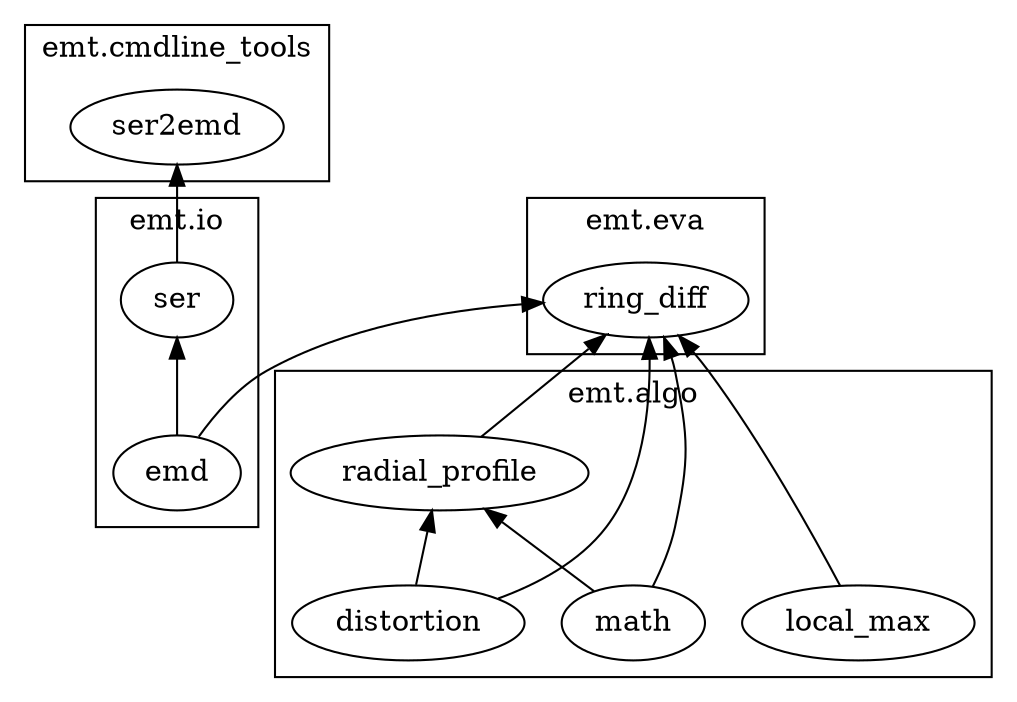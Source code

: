 digraph modules {
    rankdir = BT;
    labelloc = "b";

    subgraph "cluster_emt.io"{
    label = "emt.io";
    
    "emt.io.emd" [label="emd"];
    
    "emt.io.ser" [label="ser"];

    
    }
    
    subgraph "cluster_emt.algo"{
    label = "emt.algo";
    
    "emt.algo.local_max" [label="local_max"];
    "emt.algo.distortion" [label="distortion"];
    "emt.algo.radial_profile" [label="radial_profile"];
    "emt.algo.math" [label="math"];
    
    }
    
    subgraph "cluster_emt.eva"{
    label = "emt.eva";
    
    "emt.eva.ring_diff" [label="ring_diff"];

    
    }
    
    subgraph "cluster_emt.cmdline_tools" {
    label = "emt.cmdline_tools";
    
    "emt.cmdline_tools.ser2emd" [label="ser2emd"];

    }
    
    "emt.io.emd" -> "emt.io.ser";
    
    "emt.algo.distortion" -> "emt.algo.radial_profile";
    "emt.algo.math" -> "emt.algo.radial_profile";
    
    "emt.algo.local_max" -> "emt.eva.ring_diff";
    "emt.algo.distortion" -> "emt.eva.ring_diff";
    "emt.algo.radial_profile" -> "emt.eva.ring_diff";
    "emt.algo.math" -> "emt.eva.ring_diff";
    "emt.io.emd" -> "emt.eva.ring_diff";
    
    "emt.io.ser" -> "emt.cmdline_tools.ser2emd";
}

